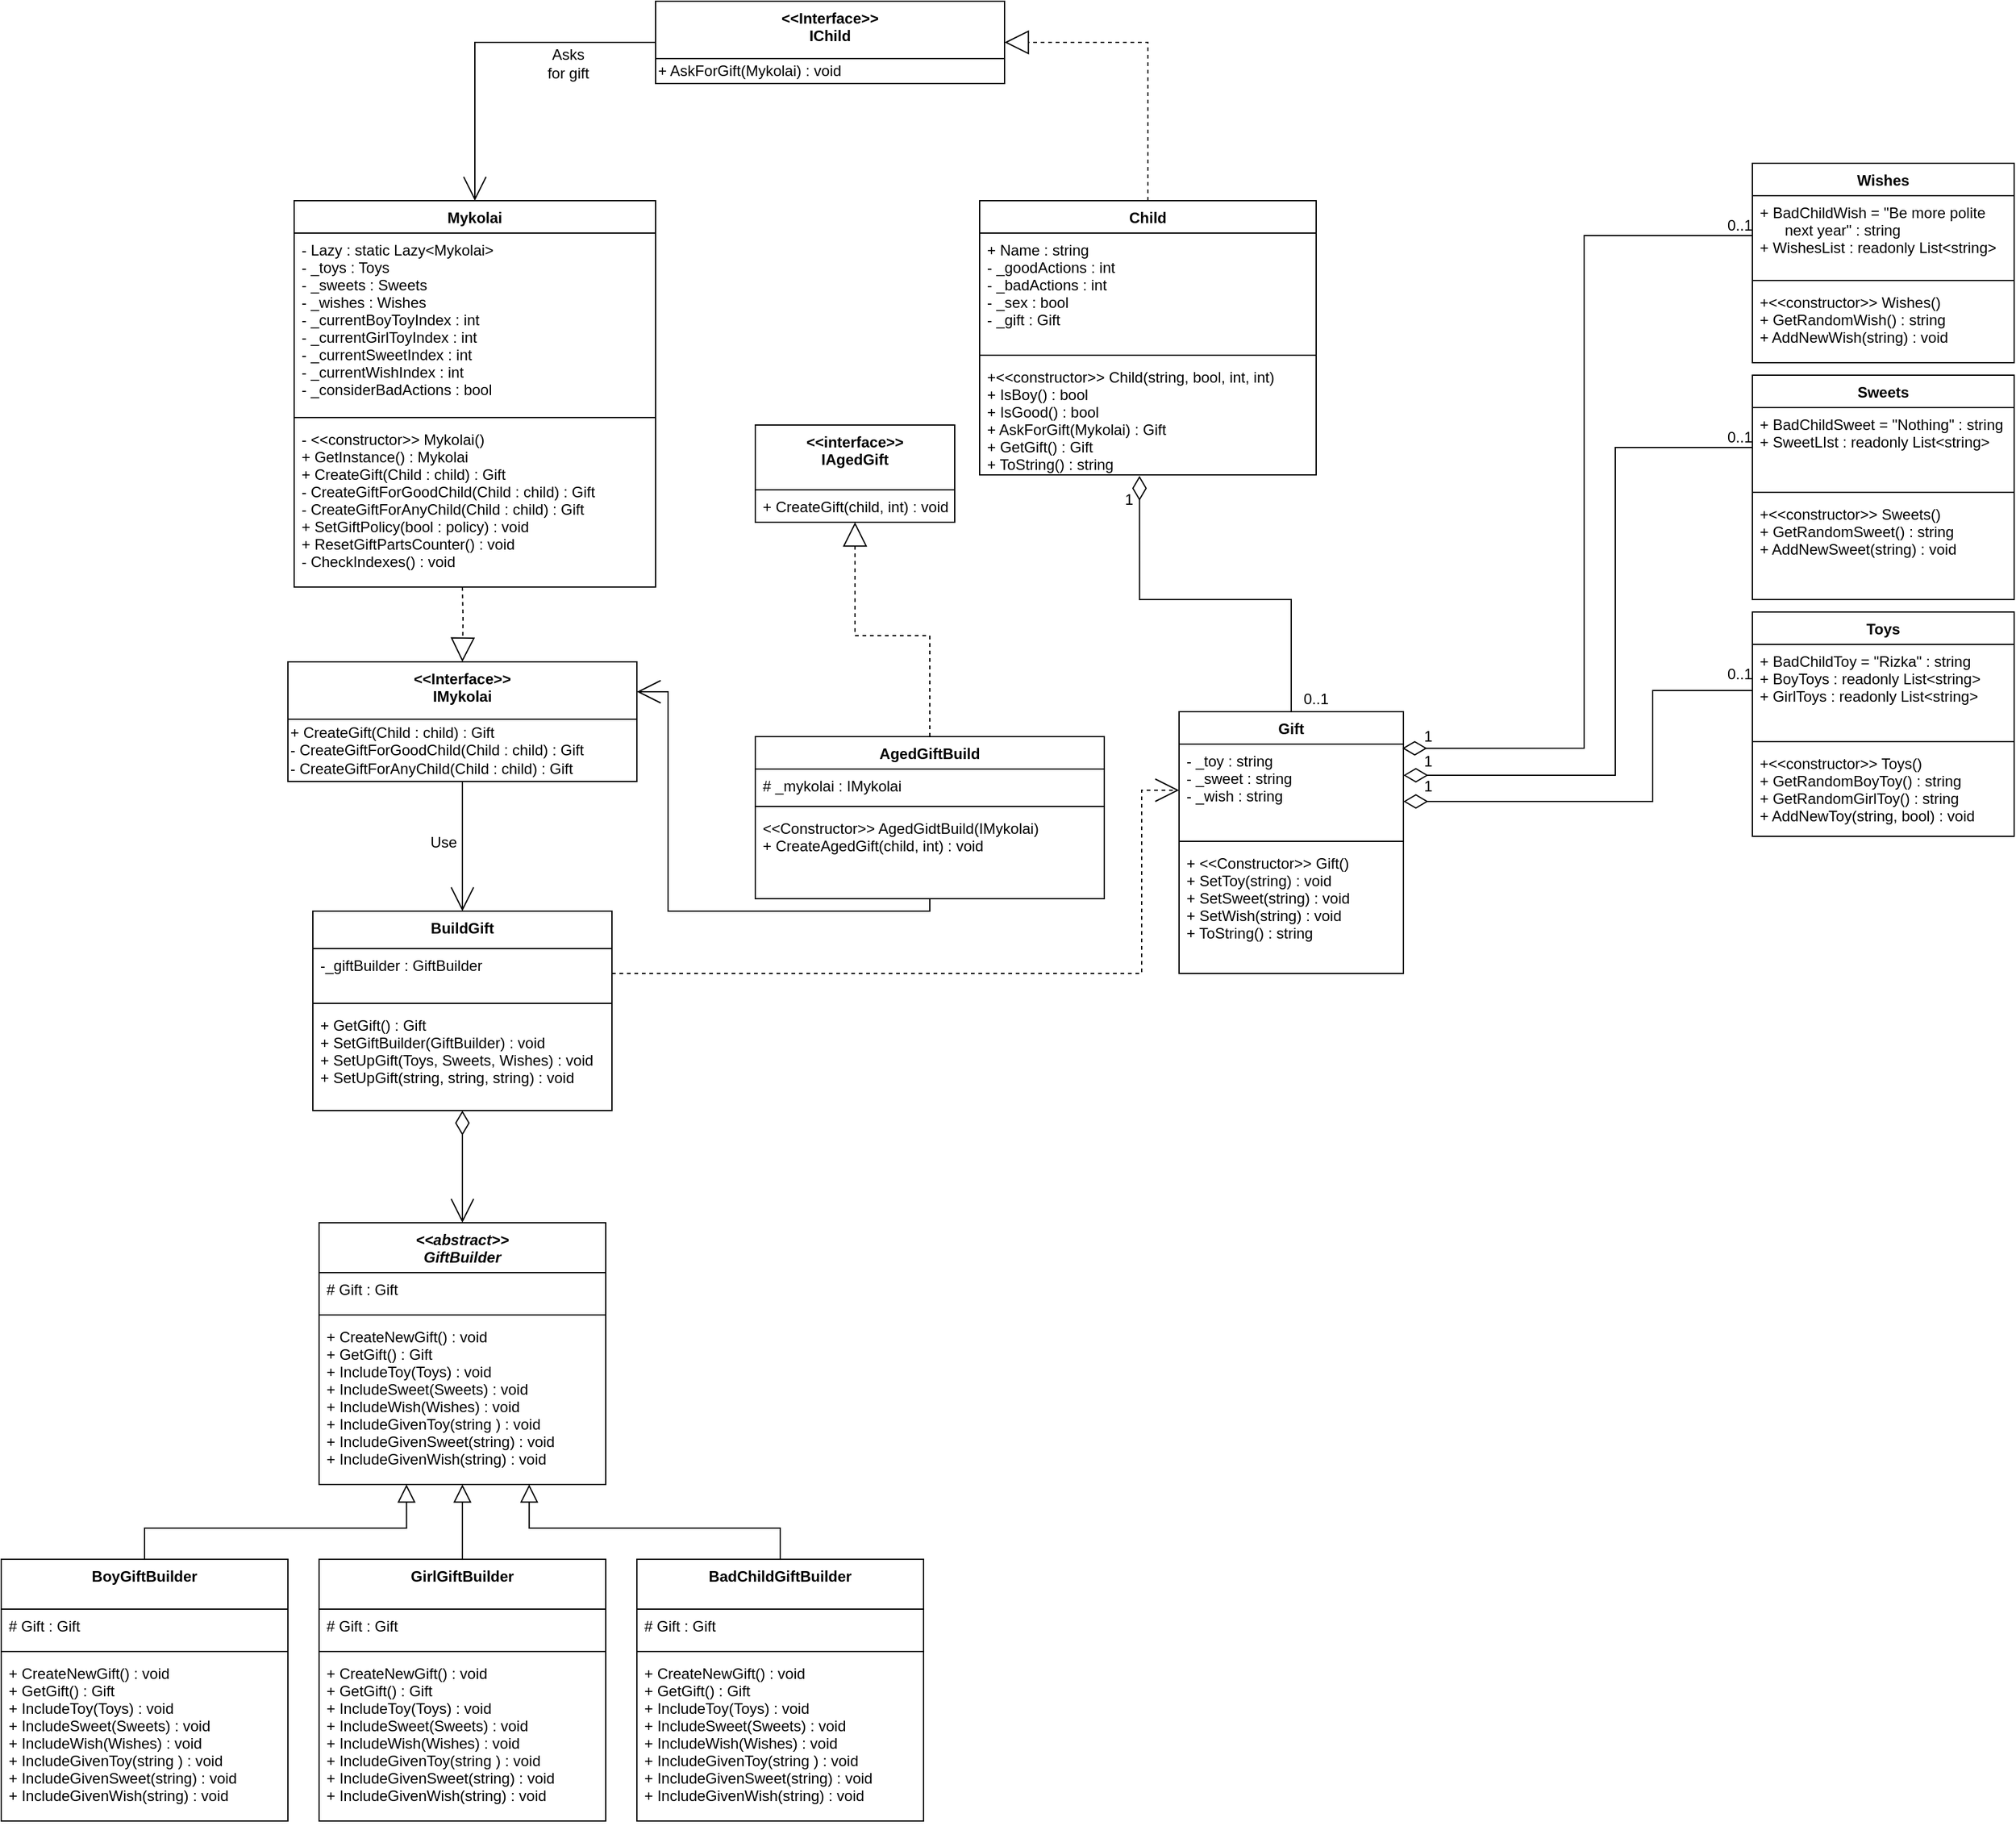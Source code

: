 <mxfile version="13.9.9" type="device"><diagram id="hnAdPMQM_iy9oGyU7VnP" name="Page-1"><mxGraphModel dx="1205" dy="1796" grid="1" gridSize="10" guides="1" tooltips="1" connect="1" arrows="1" fold="1" page="1" pageScale="1" pageWidth="850" pageHeight="1100" math="0" shadow="0"><root><mxCell id="0"/><mxCell id="1" parent="0"/><mxCell id="amVdP6O79OhnuE59rEhH-1" value="Mykolai" style="swimlane;fontStyle=1;align=center;verticalAlign=top;childLayout=stackLayout;horizontal=1;startSize=26;horizontalStack=0;resizeParent=1;resizeParentMax=0;resizeLast=0;collapsible=1;marginBottom=0;" parent="1" vertex="1"><mxGeometry x="290" y="20" width="290" height="310" as="geometry"/></mxCell><mxCell id="amVdP6O79OhnuE59rEhH-2" value="- Lazy : static Lazy&lt;Mykolai&gt;&#10;- _toys : Toys&#10;- _sweets : Sweets&#10;- _wishes : Wishes&#10;- _currentBoyToyIndex : int&#10;- _currentGirlToyIndex : int&#10;- _currentSweetIndex : int&#10;- _currentWishIndex : int&#10;- _considerBadActions : bool" style="text;strokeColor=none;fillColor=none;align=left;verticalAlign=top;spacingLeft=4;spacingRight=4;overflow=hidden;rotatable=0;points=[[0,0.5],[1,0.5]];portConstraint=eastwest;fontStyle=0" parent="amVdP6O79OhnuE59rEhH-1" vertex="1"><mxGeometry y="26" width="290" height="144" as="geometry"/></mxCell><mxCell id="amVdP6O79OhnuE59rEhH-3" value="" style="line;strokeWidth=1;fillColor=none;align=left;verticalAlign=middle;spacingTop=-1;spacingLeft=3;spacingRight=3;rotatable=0;labelPosition=right;points=[];portConstraint=eastwest;" parent="amVdP6O79OhnuE59rEhH-1" vertex="1"><mxGeometry y="170" width="290" height="8" as="geometry"/></mxCell><mxCell id="amVdP6O79OhnuE59rEhH-4" value="- &lt;&lt;constructor&gt;&gt; Mykolai()&#10;+ GetInstance() : Mykolai&#10;+ CreateGift(Child : child) : Gift&#10;- CreateGiftForGoodChild(Child : child) : Gift&#10;- CreateGiftForAnyChild(Child : child) : Gift&#10;+ SetGiftPolicy(bool : policy) : void&#10;+ ResetGiftPartsCounter() : void&#10;- CheckIndexes() : void" style="text;strokeColor=none;fillColor=none;align=left;verticalAlign=top;spacingLeft=4;spacingRight=4;overflow=hidden;rotatable=0;points=[[0,0.5],[1,0.5]];portConstraint=eastwest;" parent="amVdP6O79OhnuE59rEhH-1" vertex="1"><mxGeometry y="178" width="290" height="132" as="geometry"/></mxCell><mxCell id="amVdP6O79OhnuE59rEhH-57" style="edgeStyle=orthogonalEdgeStyle;rounded=0;orthogonalLoop=1;jettySize=auto;html=1;exitX=0.5;exitY=0;exitDx=0;exitDy=0;entryX=1;entryY=0.5;entryDx=0;entryDy=0;endArrow=block;endFill=0;endSize=17;strokeWidth=1;dashed=1;" parent="1" source="amVdP6O79OhnuE59rEhH-5" target="amVdP6O79OhnuE59rEhH-54" edge="1"><mxGeometry relative="1" as="geometry"/></mxCell><mxCell id="amVdP6O79OhnuE59rEhH-5" value="Child" style="swimlane;fontStyle=1;align=center;verticalAlign=top;childLayout=stackLayout;horizontal=1;startSize=26;horizontalStack=0;resizeParent=1;resizeParentMax=0;resizeLast=0;collapsible=1;marginBottom=0;" parent="1" vertex="1"><mxGeometry x="840" y="20" width="270" height="220" as="geometry"/></mxCell><mxCell id="amVdP6O79OhnuE59rEhH-6" value="+ Name : string&#10;- _goodActions : int&#10;- _badActions : int&#10;- _sex : bool&#10;- _gift : Gift" style="text;strokeColor=none;fillColor=none;align=left;verticalAlign=top;spacingLeft=4;spacingRight=4;overflow=hidden;rotatable=0;points=[[0,0.5],[1,0.5]];portConstraint=eastwest;" parent="amVdP6O79OhnuE59rEhH-5" vertex="1"><mxGeometry y="26" width="270" height="94" as="geometry"/></mxCell><mxCell id="amVdP6O79OhnuE59rEhH-7" value="" style="line;strokeWidth=1;fillColor=none;align=left;verticalAlign=middle;spacingTop=-1;spacingLeft=3;spacingRight=3;rotatable=0;labelPosition=right;points=[];portConstraint=eastwest;" parent="amVdP6O79OhnuE59rEhH-5" vertex="1"><mxGeometry y="120" width="270" height="8" as="geometry"/></mxCell><mxCell id="amVdP6O79OhnuE59rEhH-8" value="+&lt;&lt;constructor&gt;&gt; Child(string, bool, int, int)&#10;+ IsBoy() : bool&#10;+ IsGood() : bool&#10;+ AskForGift(Mykolai) : Gift&#10;+ GetGift() : Gift&#10;+ ToString() : string" style="text;strokeColor=none;fillColor=none;align=left;verticalAlign=top;spacingLeft=4;spacingRight=4;overflow=hidden;rotatable=0;points=[[0,0.5],[1,0.5]];portConstraint=eastwest;" parent="amVdP6O79OhnuE59rEhH-5" vertex="1"><mxGeometry y="128" width="270" height="92" as="geometry"/></mxCell><mxCell id="amVdP6O79OhnuE59rEhH-74" style="edgeStyle=orthogonalEdgeStyle;rounded=0;orthogonalLoop=1;jettySize=auto;html=1;exitX=1;exitY=0.5;exitDx=0;exitDy=0;startArrow=none;startFill=0;startSize=17;endArrow=open;endFill=0;endSize=17;strokeWidth=1;dashed=1;" parent="1" source="amVdP6O79OhnuE59rEhH-10" target="amVdP6O79OhnuE59rEhH-35" edge="1"><mxGeometry relative="1" as="geometry"><mxPoint x="360" y="450" as="targetPoint"/><Array as="points"><mxPoint x="970" y="640"/><mxPoint x="970" y="493"/></Array></mxGeometry></mxCell><mxCell id="amVdP6O79OhnuE59rEhH-9" value="BuildGift" style="swimlane;fontStyle=1;align=center;verticalAlign=top;childLayout=stackLayout;horizontal=1;startSize=30;horizontalStack=0;resizeParent=1;resizeParentMax=0;resizeLast=0;collapsible=1;marginBottom=0;" parent="1" vertex="1"><mxGeometry x="305" y="590" width="240" height="160" as="geometry"/></mxCell><mxCell id="amVdP6O79OhnuE59rEhH-10" value="-_giftBuilder : GiftBuilder" style="text;strokeColor=none;fillColor=none;align=left;verticalAlign=top;spacingLeft=4;spacingRight=4;overflow=hidden;rotatable=0;points=[[0,0.5],[1,0.5]];portConstraint=eastwest;" parent="amVdP6O79OhnuE59rEhH-9" vertex="1"><mxGeometry y="30" width="240" height="40" as="geometry"/></mxCell><mxCell id="amVdP6O79OhnuE59rEhH-11" value="" style="line;strokeWidth=1;fillColor=none;align=left;verticalAlign=middle;spacingTop=-1;spacingLeft=3;spacingRight=3;rotatable=0;labelPosition=right;points=[];portConstraint=eastwest;" parent="amVdP6O79OhnuE59rEhH-9" vertex="1"><mxGeometry y="70" width="240" height="8" as="geometry"/></mxCell><mxCell id="amVdP6O79OhnuE59rEhH-12" value="+ GetGift() : Gift&#10;+ SetGiftBuilder(GiftBuilder) : void&#10;+ SetUpGift(Toys, Sweets, Wishes) : void&#10;+ SetUpGift(string, string, string) : void" style="text;strokeColor=none;fillColor=none;align=left;verticalAlign=top;spacingLeft=4;spacingRight=4;overflow=hidden;rotatable=0;points=[[0,0.5],[1,0.5]];portConstraint=eastwest;" parent="amVdP6O79OhnuE59rEhH-9" vertex="1"><mxGeometry y="78" width="240" height="82" as="geometry"/></mxCell><mxCell id="amVdP6O79OhnuE59rEhH-71" style="edgeStyle=orthogonalEdgeStyle;rounded=0;orthogonalLoop=1;jettySize=auto;html=1;exitX=0.5;exitY=0;exitDx=0;exitDy=0;entryX=0.5;entryY=1;entryDx=0;entryDy=0;entryPerimeter=0;endArrow=diamondThin;endFill=0;endSize=17;strokeWidth=1;startArrow=open;startFill=0;startSize=17;" parent="1" source="amVdP6O79OhnuE59rEhH-13" target="amVdP6O79OhnuE59rEhH-12" edge="1"><mxGeometry relative="1" as="geometry"/></mxCell><mxCell id="amVdP6O79OhnuE59rEhH-13" value="&lt;&lt;abstract&gt;&gt;&#10;GiftBuilder" style="swimlane;fontStyle=3;align=center;verticalAlign=top;childLayout=stackLayout;horizontal=1;startSize=40;horizontalStack=0;resizeParent=1;resizeParentMax=0;resizeLast=0;collapsible=1;marginBottom=0;" parent="1" vertex="1"><mxGeometry x="310" y="840" width="230" height="210" as="geometry"/></mxCell><mxCell id="amVdP6O79OhnuE59rEhH-14" value="# Gift : Gift" style="text;strokeColor=none;fillColor=none;align=left;verticalAlign=top;spacingLeft=4;spacingRight=4;overflow=hidden;rotatable=0;points=[[0,0.5],[1,0.5]];portConstraint=eastwest;" parent="amVdP6O79OhnuE59rEhH-13" vertex="1"><mxGeometry y="40" width="230" height="30" as="geometry"/></mxCell><mxCell id="amVdP6O79OhnuE59rEhH-15" value="" style="line;strokeWidth=1;fillColor=none;align=left;verticalAlign=middle;spacingTop=-1;spacingLeft=3;spacingRight=3;rotatable=0;labelPosition=right;points=[];portConstraint=eastwest;" parent="amVdP6O79OhnuE59rEhH-13" vertex="1"><mxGeometry y="70" width="230" height="8" as="geometry"/></mxCell><mxCell id="amVdP6O79OhnuE59rEhH-16" value="+ CreateNewGift() : void&#10;+ GetGift() : Gift&#10;+ IncludeToy(Toys) : void&#10;+ IncludeSweet(Sweets) : void&#10;+ IncludeWish(Wishes) : void&#10;+ IncludeGivenToy(string ) : void&#10;+ IncludeGivenSweet(string) : void&#10;+ IncludeGivenWish(string) : void&#10;" style="text;strokeColor=none;fillColor=none;align=left;verticalAlign=top;spacingLeft=4;spacingRight=4;overflow=hidden;rotatable=0;points=[[0,0.5],[1,0.5]];portConstraint=eastwest;" parent="amVdP6O79OhnuE59rEhH-13" vertex="1"><mxGeometry y="78" width="230" height="132" as="geometry"/></mxCell><mxCell id="amVdP6O79OhnuE59rEhH-33" style="edgeStyle=orthogonalEdgeStyle;rounded=0;orthogonalLoop=1;jettySize=auto;html=1;exitX=0.5;exitY=0;exitDx=0;exitDy=0;entryX=0.305;entryY=1;entryDx=0;entryDy=0;entryPerimeter=0;endArrow=block;endFill=0;endSize=12;" parent="1" source="amVdP6O79OhnuE59rEhH-19" target="amVdP6O79OhnuE59rEhH-16" edge="1"><mxGeometry relative="1" as="geometry"/></mxCell><mxCell id="amVdP6O79OhnuE59rEhH-19" value="BoyGiftBuilder" style="swimlane;fontStyle=1;align=center;verticalAlign=top;childLayout=stackLayout;horizontal=1;startSize=40;horizontalStack=0;resizeParent=1;resizeParentMax=0;resizeLast=0;collapsible=1;marginBottom=0;" parent="1" vertex="1"><mxGeometry x="55" y="1110" width="230" height="210" as="geometry"/></mxCell><mxCell id="amVdP6O79OhnuE59rEhH-20" value="# Gift : Gift" style="text;strokeColor=none;fillColor=none;align=left;verticalAlign=top;spacingLeft=4;spacingRight=4;overflow=hidden;rotatable=0;points=[[0,0.5],[1,0.5]];portConstraint=eastwest;" parent="amVdP6O79OhnuE59rEhH-19" vertex="1"><mxGeometry y="40" width="230" height="30" as="geometry"/></mxCell><mxCell id="amVdP6O79OhnuE59rEhH-21" value="" style="line;strokeWidth=1;fillColor=none;align=left;verticalAlign=middle;spacingTop=-1;spacingLeft=3;spacingRight=3;rotatable=0;labelPosition=right;points=[];portConstraint=eastwest;" parent="amVdP6O79OhnuE59rEhH-19" vertex="1"><mxGeometry y="70" width="230" height="8" as="geometry"/></mxCell><mxCell id="amVdP6O79OhnuE59rEhH-22" value="+ CreateNewGift() : void&#10;+ GetGift() : Gift&#10;+ IncludeToy(Toys) : void&#10;+ IncludeSweet(Sweets) : void&#10;+ IncludeWish(Wishes) : void&#10;+ IncludeGivenToy(string ) : void&#10;+ IncludeGivenSweet(string) : void&#10;+ IncludeGivenWish(string) : void&#10;" style="text;strokeColor=none;fillColor=none;align=left;verticalAlign=top;spacingLeft=4;spacingRight=4;overflow=hidden;rotatable=0;points=[[0,0.5],[1,0.5]];portConstraint=eastwest;" parent="amVdP6O79OhnuE59rEhH-19" vertex="1"><mxGeometry y="78" width="230" height="132" as="geometry"/></mxCell><mxCell id="amVdP6O79OhnuE59rEhH-31" style="edgeStyle=orthogonalEdgeStyle;rounded=0;orthogonalLoop=1;jettySize=auto;html=1;exitX=0.5;exitY=0;exitDx=0;exitDy=0;entryX=0.5;entryY=1;entryDx=0;entryDy=0;entryPerimeter=0;endArrow=block;endFill=0;endSize=12;" parent="1" source="amVdP6O79OhnuE59rEhH-23" target="amVdP6O79OhnuE59rEhH-16" edge="1"><mxGeometry relative="1" as="geometry"/></mxCell><mxCell id="amVdP6O79OhnuE59rEhH-23" value="GirlGiftBuilder" style="swimlane;fontStyle=1;align=center;verticalAlign=top;childLayout=stackLayout;horizontal=1;startSize=40;horizontalStack=0;resizeParent=1;resizeParentMax=0;resizeLast=0;collapsible=1;marginBottom=0;" parent="1" vertex="1"><mxGeometry x="310" y="1110" width="230" height="210" as="geometry"/></mxCell><mxCell id="amVdP6O79OhnuE59rEhH-24" value="# Gift : Gift" style="text;strokeColor=none;fillColor=none;align=left;verticalAlign=top;spacingLeft=4;spacingRight=4;overflow=hidden;rotatable=0;points=[[0,0.5],[1,0.5]];portConstraint=eastwest;" parent="amVdP6O79OhnuE59rEhH-23" vertex="1"><mxGeometry y="40" width="230" height="30" as="geometry"/></mxCell><mxCell id="amVdP6O79OhnuE59rEhH-25" value="" style="line;strokeWidth=1;fillColor=none;align=left;verticalAlign=middle;spacingTop=-1;spacingLeft=3;spacingRight=3;rotatable=0;labelPosition=right;points=[];portConstraint=eastwest;" parent="amVdP6O79OhnuE59rEhH-23" vertex="1"><mxGeometry y="70" width="230" height="8" as="geometry"/></mxCell><mxCell id="amVdP6O79OhnuE59rEhH-26" value="+ CreateNewGift() : void&#10;+ GetGift() : Gift&#10;+ IncludeToy(Toys) : void&#10;+ IncludeSweet(Sweets) : void&#10;+ IncludeWish(Wishes) : void&#10;+ IncludeGivenToy(string ) : void&#10;+ IncludeGivenSweet(string) : void&#10;+ IncludeGivenWish(string) : void&#10;" style="text;strokeColor=none;fillColor=none;align=left;verticalAlign=top;spacingLeft=4;spacingRight=4;overflow=hidden;rotatable=0;points=[[0,0.5],[1,0.5]];portConstraint=eastwest;" parent="amVdP6O79OhnuE59rEhH-23" vertex="1"><mxGeometry y="78" width="230" height="132" as="geometry"/></mxCell><mxCell id="amVdP6O79OhnuE59rEhH-32" style="edgeStyle=orthogonalEdgeStyle;rounded=0;orthogonalLoop=1;jettySize=auto;html=1;exitX=0.5;exitY=0;exitDx=0;exitDy=0;entryX=0.733;entryY=1;entryDx=0;entryDy=0;entryPerimeter=0;endArrow=block;endFill=0;endSize=12;" parent="1" source="amVdP6O79OhnuE59rEhH-27" target="amVdP6O79OhnuE59rEhH-16" edge="1"><mxGeometry relative="1" as="geometry"/></mxCell><mxCell id="amVdP6O79OhnuE59rEhH-27" value="BadChildGiftBuilder" style="swimlane;fontStyle=1;align=center;verticalAlign=top;childLayout=stackLayout;horizontal=1;startSize=40;horizontalStack=0;resizeParent=1;resizeParentMax=0;resizeLast=0;collapsible=1;marginBottom=0;" parent="1" vertex="1"><mxGeometry x="565" y="1110" width="230" height="210" as="geometry"/></mxCell><mxCell id="amVdP6O79OhnuE59rEhH-28" value="# Gift : Gift" style="text;strokeColor=none;fillColor=none;align=left;verticalAlign=top;spacingLeft=4;spacingRight=4;overflow=hidden;rotatable=0;points=[[0,0.5],[1,0.5]];portConstraint=eastwest;" parent="amVdP6O79OhnuE59rEhH-27" vertex="1"><mxGeometry y="40" width="230" height="30" as="geometry"/></mxCell><mxCell id="amVdP6O79OhnuE59rEhH-29" value="" style="line;strokeWidth=1;fillColor=none;align=left;verticalAlign=middle;spacingTop=-1;spacingLeft=3;spacingRight=3;rotatable=0;labelPosition=right;points=[];portConstraint=eastwest;" parent="amVdP6O79OhnuE59rEhH-27" vertex="1"><mxGeometry y="70" width="230" height="8" as="geometry"/></mxCell><mxCell id="amVdP6O79OhnuE59rEhH-30" value="+ CreateNewGift() : void&#10;+ GetGift() : Gift&#10;+ IncludeToy(Toys) : void&#10;+ IncludeSweet(Sweets) : void&#10;+ IncludeWish(Wishes) : void&#10;+ IncludeGivenToy(string ) : void&#10;+ IncludeGivenSweet(string) : void&#10;+ IncludeGivenWish(string) : void&#10;" style="text;strokeColor=none;fillColor=none;align=left;verticalAlign=top;spacingLeft=4;spacingRight=4;overflow=hidden;rotatable=0;points=[[0,0.5],[1,0.5]];portConstraint=eastwest;" parent="amVdP6O79OhnuE59rEhH-27" vertex="1"><mxGeometry y="78" width="230" height="132" as="geometry"/></mxCell><mxCell id="amVdP6O79OhnuE59rEhH-51" style="edgeStyle=orthogonalEdgeStyle;rounded=0;orthogonalLoop=1;jettySize=auto;html=1;exitX=0.5;exitY=0;exitDx=0;exitDy=0;entryX=0.475;entryY=1.008;entryDx=0;entryDy=0;entryPerimeter=0;endArrow=diamondThin;endFill=0;endSize=17;strokeWidth=1;" parent="1" source="amVdP6O79OhnuE59rEhH-34" target="amVdP6O79OhnuE59rEhH-8" edge="1"><mxGeometry relative="1" as="geometry"/></mxCell><mxCell id="amVdP6O79OhnuE59rEhH-34" value="Gift" style="swimlane;fontStyle=1;align=center;verticalAlign=top;childLayout=stackLayout;horizontal=1;startSize=26;horizontalStack=0;resizeParent=1;resizeParentMax=0;resizeLast=0;collapsible=1;marginBottom=0;" parent="1" vertex="1"><mxGeometry x="1000" y="430" width="180" height="210" as="geometry"/></mxCell><mxCell id="amVdP6O79OhnuE59rEhH-35" value="- _toy : string&#10;- _sweet : string&#10;- _wish : string" style="text;strokeColor=none;fillColor=none;align=left;verticalAlign=top;spacingLeft=4;spacingRight=4;overflow=hidden;rotatable=0;points=[[0,0.5],[1,0.5]];portConstraint=eastwest;" parent="amVdP6O79OhnuE59rEhH-34" vertex="1"><mxGeometry y="26" width="180" height="74" as="geometry"/></mxCell><mxCell id="amVdP6O79OhnuE59rEhH-36" value="" style="line;strokeWidth=1;fillColor=none;align=left;verticalAlign=middle;spacingTop=-1;spacingLeft=3;spacingRight=3;rotatable=0;labelPosition=right;points=[];portConstraint=eastwest;" parent="amVdP6O79OhnuE59rEhH-34" vertex="1"><mxGeometry y="100" width="180" height="8" as="geometry"/></mxCell><mxCell id="amVdP6O79OhnuE59rEhH-37" value="+ &lt;&lt;Constructor&gt;&gt; Gift()&#10;+ SetToy(string) : void&#10;+ SetSweet(string) : void&#10;+ SetWish(string) : void&#10;+ ToString() : string" style="text;strokeColor=none;fillColor=none;align=left;verticalAlign=top;spacingLeft=4;spacingRight=4;overflow=hidden;rotatable=0;points=[[0,0.5],[1,0.5]];portConstraint=eastwest;" parent="amVdP6O79OhnuE59rEhH-34" vertex="1"><mxGeometry y="108" width="180" height="102" as="geometry"/></mxCell><mxCell id="amVdP6O79OhnuE59rEhH-38" value="Wishes" style="swimlane;fontStyle=1;align=center;verticalAlign=top;childLayout=stackLayout;horizontal=1;startSize=26;horizontalStack=0;resizeParent=1;resizeParentMax=0;resizeLast=0;collapsible=1;marginBottom=0;" parent="1" vertex="1"><mxGeometry x="1460" y="-10" width="210" height="160" as="geometry"/></mxCell><mxCell id="amVdP6O79OhnuE59rEhH-39" value="+ BadChildWish = &quot;Be more polite&#10;      next year&quot; : string&#10;+ WishesList : readonly List&lt;string&gt;" style="text;strokeColor=none;fillColor=none;align=left;verticalAlign=top;spacingLeft=4;spacingRight=4;overflow=hidden;rotatable=0;points=[[0,0.5],[1,0.5]];portConstraint=eastwest;" parent="amVdP6O79OhnuE59rEhH-38" vertex="1"><mxGeometry y="26" width="210" height="64" as="geometry"/></mxCell><mxCell id="amVdP6O79OhnuE59rEhH-40" value="" style="line;strokeWidth=1;fillColor=none;align=left;verticalAlign=middle;spacingTop=-1;spacingLeft=3;spacingRight=3;rotatable=0;labelPosition=right;points=[];portConstraint=eastwest;" parent="amVdP6O79OhnuE59rEhH-38" vertex="1"><mxGeometry y="90" width="210" height="8" as="geometry"/></mxCell><mxCell id="amVdP6O79OhnuE59rEhH-41" value="+&lt;&lt;constructor&gt;&gt; Wishes()&#10;+ GetRandomWish() : string&#10;+ AddNewWish(string) : void" style="text;strokeColor=none;fillColor=none;align=left;verticalAlign=top;spacingLeft=4;spacingRight=4;overflow=hidden;rotatable=0;points=[[0,0.5],[1,0.5]];portConstraint=eastwest;" parent="amVdP6O79OhnuE59rEhH-38" vertex="1"><mxGeometry y="98" width="210" height="62" as="geometry"/></mxCell><mxCell id="amVdP6O79OhnuE59rEhH-42" value="Toys" style="swimlane;fontStyle=1;align=center;verticalAlign=top;childLayout=stackLayout;horizontal=1;startSize=26;horizontalStack=0;resizeParent=1;resizeParentMax=0;resizeLast=0;collapsible=1;marginBottom=0;" parent="1" vertex="1"><mxGeometry x="1460" y="350" width="210" height="180" as="geometry"/></mxCell><mxCell id="amVdP6O79OhnuE59rEhH-43" value="+ BadChildToy = &quot;Rizka&quot; : string&#10;+ BoyToys : readonly List&lt;string&gt; &#10;+ GirlToys : readonly List&lt;string&gt;" style="text;strokeColor=none;fillColor=none;align=left;verticalAlign=top;spacingLeft=4;spacingRight=4;overflow=hidden;rotatable=0;points=[[0,0.5],[1,0.5]];portConstraint=eastwest;" parent="amVdP6O79OhnuE59rEhH-42" vertex="1"><mxGeometry y="26" width="210" height="74" as="geometry"/></mxCell><mxCell id="amVdP6O79OhnuE59rEhH-44" value="" style="line;strokeWidth=1;fillColor=none;align=left;verticalAlign=middle;spacingTop=-1;spacingLeft=3;spacingRight=3;rotatable=0;labelPosition=right;points=[];portConstraint=eastwest;" parent="amVdP6O79OhnuE59rEhH-42" vertex="1"><mxGeometry y="100" width="210" height="8" as="geometry"/></mxCell><mxCell id="amVdP6O79OhnuE59rEhH-45" value="+&lt;&lt;constructor&gt;&gt; Toys()&#10;+ GetRandomBoyToy() : string&#10;+ GetRandomGirlToy() : string&#10;+ AddNewToy(string, bool) : void" style="text;strokeColor=none;fillColor=none;align=left;verticalAlign=top;spacingLeft=4;spacingRight=4;overflow=hidden;rotatable=0;points=[[0,0.5],[1,0.5]];portConstraint=eastwest;" parent="amVdP6O79OhnuE59rEhH-42" vertex="1"><mxGeometry y="108" width="210" height="72" as="geometry"/></mxCell><mxCell id="amVdP6O79OhnuE59rEhH-46" value="Sweets" style="swimlane;fontStyle=1;align=center;verticalAlign=top;childLayout=stackLayout;horizontal=1;startSize=26;horizontalStack=0;resizeParent=1;resizeParentMax=0;resizeLast=0;collapsible=1;marginBottom=0;" parent="1" vertex="1"><mxGeometry x="1460" y="160" width="210" height="180" as="geometry"/></mxCell><mxCell id="amVdP6O79OhnuE59rEhH-47" value="+ BadChildSweet = &quot;Nothing&quot; : string&#10;+ SweetLIst : readonly List&lt;string&gt;" style="text;strokeColor=none;fillColor=none;align=left;verticalAlign=top;spacingLeft=4;spacingRight=4;overflow=hidden;rotatable=0;points=[[0,0.5],[1,0.5]];portConstraint=eastwest;" parent="amVdP6O79OhnuE59rEhH-46" vertex="1"><mxGeometry y="26" width="210" height="64" as="geometry"/></mxCell><mxCell id="amVdP6O79OhnuE59rEhH-48" value="" style="line;strokeWidth=1;fillColor=none;align=left;verticalAlign=middle;spacingTop=-1;spacingLeft=3;spacingRight=3;rotatable=0;labelPosition=right;points=[];portConstraint=eastwest;" parent="amVdP6O79OhnuE59rEhH-46" vertex="1"><mxGeometry y="90" width="210" height="8" as="geometry"/></mxCell><mxCell id="amVdP6O79OhnuE59rEhH-49" value="+&lt;&lt;constructor&gt;&gt; Sweets()&#10;+ GetRandomSweet() : string&#10;+ AddNewSweet(string) : void" style="text;strokeColor=none;fillColor=none;align=left;verticalAlign=top;spacingLeft=4;spacingRight=4;overflow=hidden;rotatable=0;points=[[0,0.5],[1,0.5]];portConstraint=eastwest;" parent="amVdP6O79OhnuE59rEhH-46" vertex="1"><mxGeometry y="98" width="210" height="82" as="geometry"/></mxCell><mxCell id="amVdP6O79OhnuE59rEhH-52" value="1" style="text;html=1;strokeColor=none;fillColor=none;align=center;verticalAlign=middle;whiteSpace=wrap;rounded=0;" parent="1" vertex="1"><mxGeometry x="940" y="250" width="40" height="20" as="geometry"/></mxCell><mxCell id="amVdP6O79OhnuE59rEhH-53" value="0..1" style="text;html=1;strokeColor=none;fillColor=none;align=center;verticalAlign=middle;whiteSpace=wrap;rounded=0;" parent="1" vertex="1"><mxGeometry x="1090" y="410" width="40" height="20" as="geometry"/></mxCell><mxCell id="amVdP6O79OhnuE59rEhH-58" style="edgeStyle=orthogonalEdgeStyle;rounded=0;orthogonalLoop=1;jettySize=auto;html=1;exitX=0;exitY=0.5;exitDx=0;exitDy=0;endArrow=open;endFill=0;endSize=17;strokeWidth=1;" parent="1" source="amVdP6O79OhnuE59rEhH-54" target="amVdP6O79OhnuE59rEhH-1" edge="1"><mxGeometry relative="1" as="geometry"/></mxCell><mxCell id="amVdP6O79OhnuE59rEhH-54" value="&lt;&lt;Interface&gt;&gt;&#10;IChild&#10;" style="swimlane;fontStyle=1;align=center;verticalAlign=top;childLayout=stackLayout;horizontal=1;startSize=46;horizontalStack=0;resizeParent=1;resizeParentMax=0;resizeLast=0;collapsible=1;marginBottom=0;" parent="1" vertex="1"><mxGeometry x="580" y="-140" width="280" height="66" as="geometry"/></mxCell><mxCell id="amVdP6O79OhnuE59rEhH-55" value="+ AskForGift(Mykolai) : void" style="text;html=1;strokeColor=none;fillColor=none;align=left;verticalAlign=middle;whiteSpace=wrap;rounded=0;" parent="amVdP6O79OhnuE59rEhH-54" vertex="1"><mxGeometry y="46" width="280" height="20" as="geometry"/></mxCell><mxCell id="amVdP6O79OhnuE59rEhH-59" value="Asks for gift" style="text;html=1;strokeColor=none;fillColor=none;align=center;verticalAlign=middle;whiteSpace=wrap;rounded=0;" parent="1" vertex="1"><mxGeometry x="490" y="-100" width="40" height="20" as="geometry"/></mxCell><mxCell id="amVdP6O79OhnuE59rEhH-60" style="edgeStyle=orthogonalEdgeStyle;rounded=0;orthogonalLoop=1;jettySize=auto;html=1;exitX=0;exitY=0.5;exitDx=0;exitDy=0;endArrow=diamondThin;endFill=0;endSize=17;strokeWidth=1;entryX=0.995;entryY=0.045;entryDx=0;entryDy=0;entryPerimeter=0;" parent="1" source="amVdP6O79OhnuE59rEhH-39" target="amVdP6O79OhnuE59rEhH-35" edge="1"><mxGeometry relative="1" as="geometry"/></mxCell><mxCell id="amVdP6O79OhnuE59rEhH-61" style="edgeStyle=orthogonalEdgeStyle;rounded=0;orthogonalLoop=1;jettySize=auto;html=1;exitX=0;exitY=0.5;exitDx=0;exitDy=0;endArrow=diamondThin;endFill=0;endSize=17;strokeWidth=1;" parent="1" source="amVdP6O79OhnuE59rEhH-47" target="amVdP6O79OhnuE59rEhH-35" edge="1"><mxGeometry relative="1" as="geometry"><Array as="points"><mxPoint x="1350" y="218"/><mxPoint x="1350" y="481"/></Array></mxGeometry></mxCell><mxCell id="amVdP6O79OhnuE59rEhH-62" style="edgeStyle=orthogonalEdgeStyle;rounded=0;orthogonalLoop=1;jettySize=auto;html=1;exitX=0;exitY=0.5;exitDx=0;exitDy=0;endArrow=diamondThin;endFill=0;endSize=17;strokeWidth=1;" parent="1" source="amVdP6O79OhnuE59rEhH-43" target="amVdP6O79OhnuE59rEhH-35" edge="1"><mxGeometry relative="1" as="geometry"><mxPoint x="1183" y="502" as="targetPoint"/><Array as="points"><mxPoint x="1380" y="413"/><mxPoint x="1380" y="502"/></Array></mxGeometry></mxCell><mxCell id="amVdP6O79OhnuE59rEhH-63" value="1" style="text;html=1;strokeColor=none;fillColor=none;align=center;verticalAlign=middle;whiteSpace=wrap;rounded=0;" parent="1" vertex="1"><mxGeometry x="1180" y="440" width="40" height="20" as="geometry"/></mxCell><mxCell id="amVdP6O79OhnuE59rEhH-64" value="1" style="text;html=1;strokeColor=none;fillColor=none;align=center;verticalAlign=middle;whiteSpace=wrap;rounded=0;" parent="1" vertex="1"><mxGeometry x="1180" y="460" width="40" height="20" as="geometry"/></mxCell><mxCell id="amVdP6O79OhnuE59rEhH-65" value="1" style="text;html=1;strokeColor=none;fillColor=none;align=center;verticalAlign=middle;whiteSpace=wrap;rounded=0;" parent="1" vertex="1"><mxGeometry x="1180" y="480" width="40" height="20" as="geometry"/></mxCell><mxCell id="amVdP6O79OhnuE59rEhH-67" value="0..1" style="text;html=1;strokeColor=none;fillColor=none;align=center;verticalAlign=middle;whiteSpace=wrap;rounded=0;" parent="1" vertex="1"><mxGeometry x="1430" y="390" width="40" height="20" as="geometry"/></mxCell><mxCell id="amVdP6O79OhnuE59rEhH-68" value="0..1" style="text;html=1;strokeColor=none;fillColor=none;align=center;verticalAlign=middle;whiteSpace=wrap;rounded=0;" parent="1" vertex="1"><mxGeometry x="1430" y="200" width="40" height="20" as="geometry"/></mxCell><mxCell id="amVdP6O79OhnuE59rEhH-69" value="0..1" style="text;html=1;strokeColor=none;fillColor=none;align=center;verticalAlign=middle;whiteSpace=wrap;rounded=0;" parent="1" vertex="1"><mxGeometry x="1430" y="30" width="40" height="20" as="geometry"/></mxCell><mxCell id="amVdP6O79OhnuE59rEhH-79" style="edgeStyle=orthogonalEdgeStyle;rounded=0;orthogonalLoop=1;jettySize=auto;html=1;entryX=0.5;entryY=0;entryDx=0;entryDy=0;startArrow=none;startFill=0;startSize=17;endArrow=open;endFill=0;endSize=17;strokeWidth=1;" parent="1" source="amVdP6O79OhnuE59rEhH-76" target="amVdP6O79OhnuE59rEhH-9" edge="1"><mxGeometry relative="1" as="geometry"/></mxCell><mxCell id="amVdP6O79OhnuE59rEhH-75" value="&lt;&lt;Interface&gt;&gt;&#10;IMykolai" style="swimlane;fontStyle=1;align=center;verticalAlign=top;childLayout=stackLayout;horizontal=1;startSize=46;horizontalStack=0;resizeParent=1;resizeParentMax=0;resizeLast=0;collapsible=1;marginBottom=0;" parent="1" vertex="1"><mxGeometry x="285" y="390" width="280" height="96" as="geometry"/></mxCell><mxCell id="amVdP6O79OhnuE59rEhH-76" value="+ CreateGift(Child : child) : Gift&lt;br style=&quot;padding: 0px ; margin: 0px&quot;&gt;- CreateGiftForGoodChild(Child : child) : Gift&lt;br style=&quot;padding: 0px ; margin: 0px&quot;&gt;- CreateGiftForAnyChild(Child : child) : Gift" style="text;html=1;align=left;verticalAlign=middle;resizable=0;points=[];autosize=1;" parent="amVdP6O79OhnuE59rEhH-75" vertex="1"><mxGeometry y="46" width="280" height="50" as="geometry"/></mxCell><mxCell id="amVdP6O79OhnuE59rEhH-78" style="edgeStyle=orthogonalEdgeStyle;rounded=0;orthogonalLoop=1;jettySize=auto;html=1;entryX=0.5;entryY=0;entryDx=0;entryDy=0;dashed=1;startArrow=none;startFill=0;startSize=17;endArrow=block;endFill=0;endSize=17;strokeWidth=1;" parent="1" target="amVdP6O79OhnuE59rEhH-75" edge="1"><mxGeometry relative="1" as="geometry"><mxPoint x="425" y="330" as="sourcePoint"/></mxGeometry></mxCell><mxCell id="amVdP6O79OhnuE59rEhH-80" value="Use" style="text;html=1;strokeColor=none;fillColor=none;align=center;verticalAlign=middle;whiteSpace=wrap;rounded=0;" parent="1" vertex="1"><mxGeometry x="390" y="525" width="40" height="20" as="geometry"/></mxCell><mxCell id="hbBjLx1QeVIxOyH44-zc-1" value="AgedGiftBuild" style="swimlane;fontStyle=1;align=center;verticalAlign=top;childLayout=stackLayout;horizontal=1;startSize=26;horizontalStack=0;resizeParent=1;resizeParentMax=0;resizeLast=0;collapsible=1;marginBottom=0;" vertex="1" parent="1"><mxGeometry x="660" y="450" width="280" height="130" as="geometry"/></mxCell><mxCell id="hbBjLx1QeVIxOyH44-zc-2" value="# _mykolai : IMykolai" style="text;strokeColor=none;fillColor=none;align=left;verticalAlign=top;spacingLeft=4;spacingRight=4;overflow=hidden;rotatable=0;points=[[0,0.5],[1,0.5]];portConstraint=eastwest;" vertex="1" parent="hbBjLx1QeVIxOyH44-zc-1"><mxGeometry y="26" width="280" height="26" as="geometry"/></mxCell><mxCell id="hbBjLx1QeVIxOyH44-zc-3" value="" style="line;strokeWidth=1;fillColor=none;align=left;verticalAlign=middle;spacingTop=-1;spacingLeft=3;spacingRight=3;rotatable=0;labelPosition=right;points=[];portConstraint=eastwest;" vertex="1" parent="hbBjLx1QeVIxOyH44-zc-1"><mxGeometry y="52" width="280" height="8" as="geometry"/></mxCell><mxCell id="hbBjLx1QeVIxOyH44-zc-4" value="&lt;&lt;Constructor&gt;&gt; AgedGidtBuild(IMykolai)&#10;+ CreateAgedGift(child, int) : void" style="text;strokeColor=none;fillColor=none;align=left;verticalAlign=top;spacingLeft=4;spacingRight=4;overflow=hidden;rotatable=0;points=[[0,0.5],[1,0.5]];portConstraint=eastwest;" vertex="1" parent="hbBjLx1QeVIxOyH44-zc-1"><mxGeometry y="60" width="280" height="70" as="geometry"/></mxCell><mxCell id="hbBjLx1QeVIxOyH44-zc-5" value="&lt;&lt;interface&gt;&gt;&#10;IAgedGift" style="swimlane;fontStyle=1;align=center;verticalAlign=top;childLayout=stackLayout;horizontal=1;startSize=52;horizontalStack=0;resizeParent=1;resizeParentMax=0;resizeLast=0;collapsible=1;marginBottom=0;" vertex="1" parent="1"><mxGeometry x="660" y="200" width="160" height="78" as="geometry"/></mxCell><mxCell id="hbBjLx1QeVIxOyH44-zc-8" value="+ CreateGift(child, int) : void" style="text;strokeColor=none;fillColor=none;align=left;verticalAlign=top;spacingLeft=4;spacingRight=4;overflow=hidden;rotatable=0;points=[[0,0.5],[1,0.5]];portConstraint=eastwest;" vertex="1" parent="hbBjLx1QeVIxOyH44-zc-5"><mxGeometry y="52" width="160" height="26" as="geometry"/></mxCell><mxCell id="hbBjLx1QeVIxOyH44-zc-9" style="edgeStyle=orthogonalEdgeStyle;rounded=0;orthogonalLoop=1;jettySize=auto;html=1;dashed=1;startArrow=none;startFill=0;startSize=17;endArrow=block;endFill=0;endSize=17;strokeWidth=1;exitX=0.5;exitY=0;exitDx=0;exitDy=0;" edge="1" parent="1" source="hbBjLx1QeVIxOyH44-zc-1" target="hbBjLx1QeVIxOyH44-zc-5"><mxGeometry relative="1" as="geometry"><mxPoint x="435" y="340" as="sourcePoint"/><mxPoint x="435" y="400" as="targetPoint"/></mxGeometry></mxCell><mxCell id="hbBjLx1QeVIxOyH44-zc-10" style="edgeStyle=orthogonalEdgeStyle;rounded=0;orthogonalLoop=1;jettySize=auto;html=1;entryX=1;entryY=0.25;entryDx=0;entryDy=0;startArrow=none;startFill=0;startSize=17;endArrow=open;endFill=0;endSize=17;strokeWidth=1;" edge="1" parent="1" source="hbBjLx1QeVIxOyH44-zc-4" target="amVdP6O79OhnuE59rEhH-75"><mxGeometry relative="1" as="geometry"><mxPoint x="435" y="496" as="sourcePoint"/><mxPoint x="435" y="600" as="targetPoint"/><Array as="points"><mxPoint x="800" y="590"/><mxPoint x="590" y="590"/><mxPoint x="590" y="414"/></Array></mxGeometry></mxCell></root></mxGraphModel></diagram></mxfile>